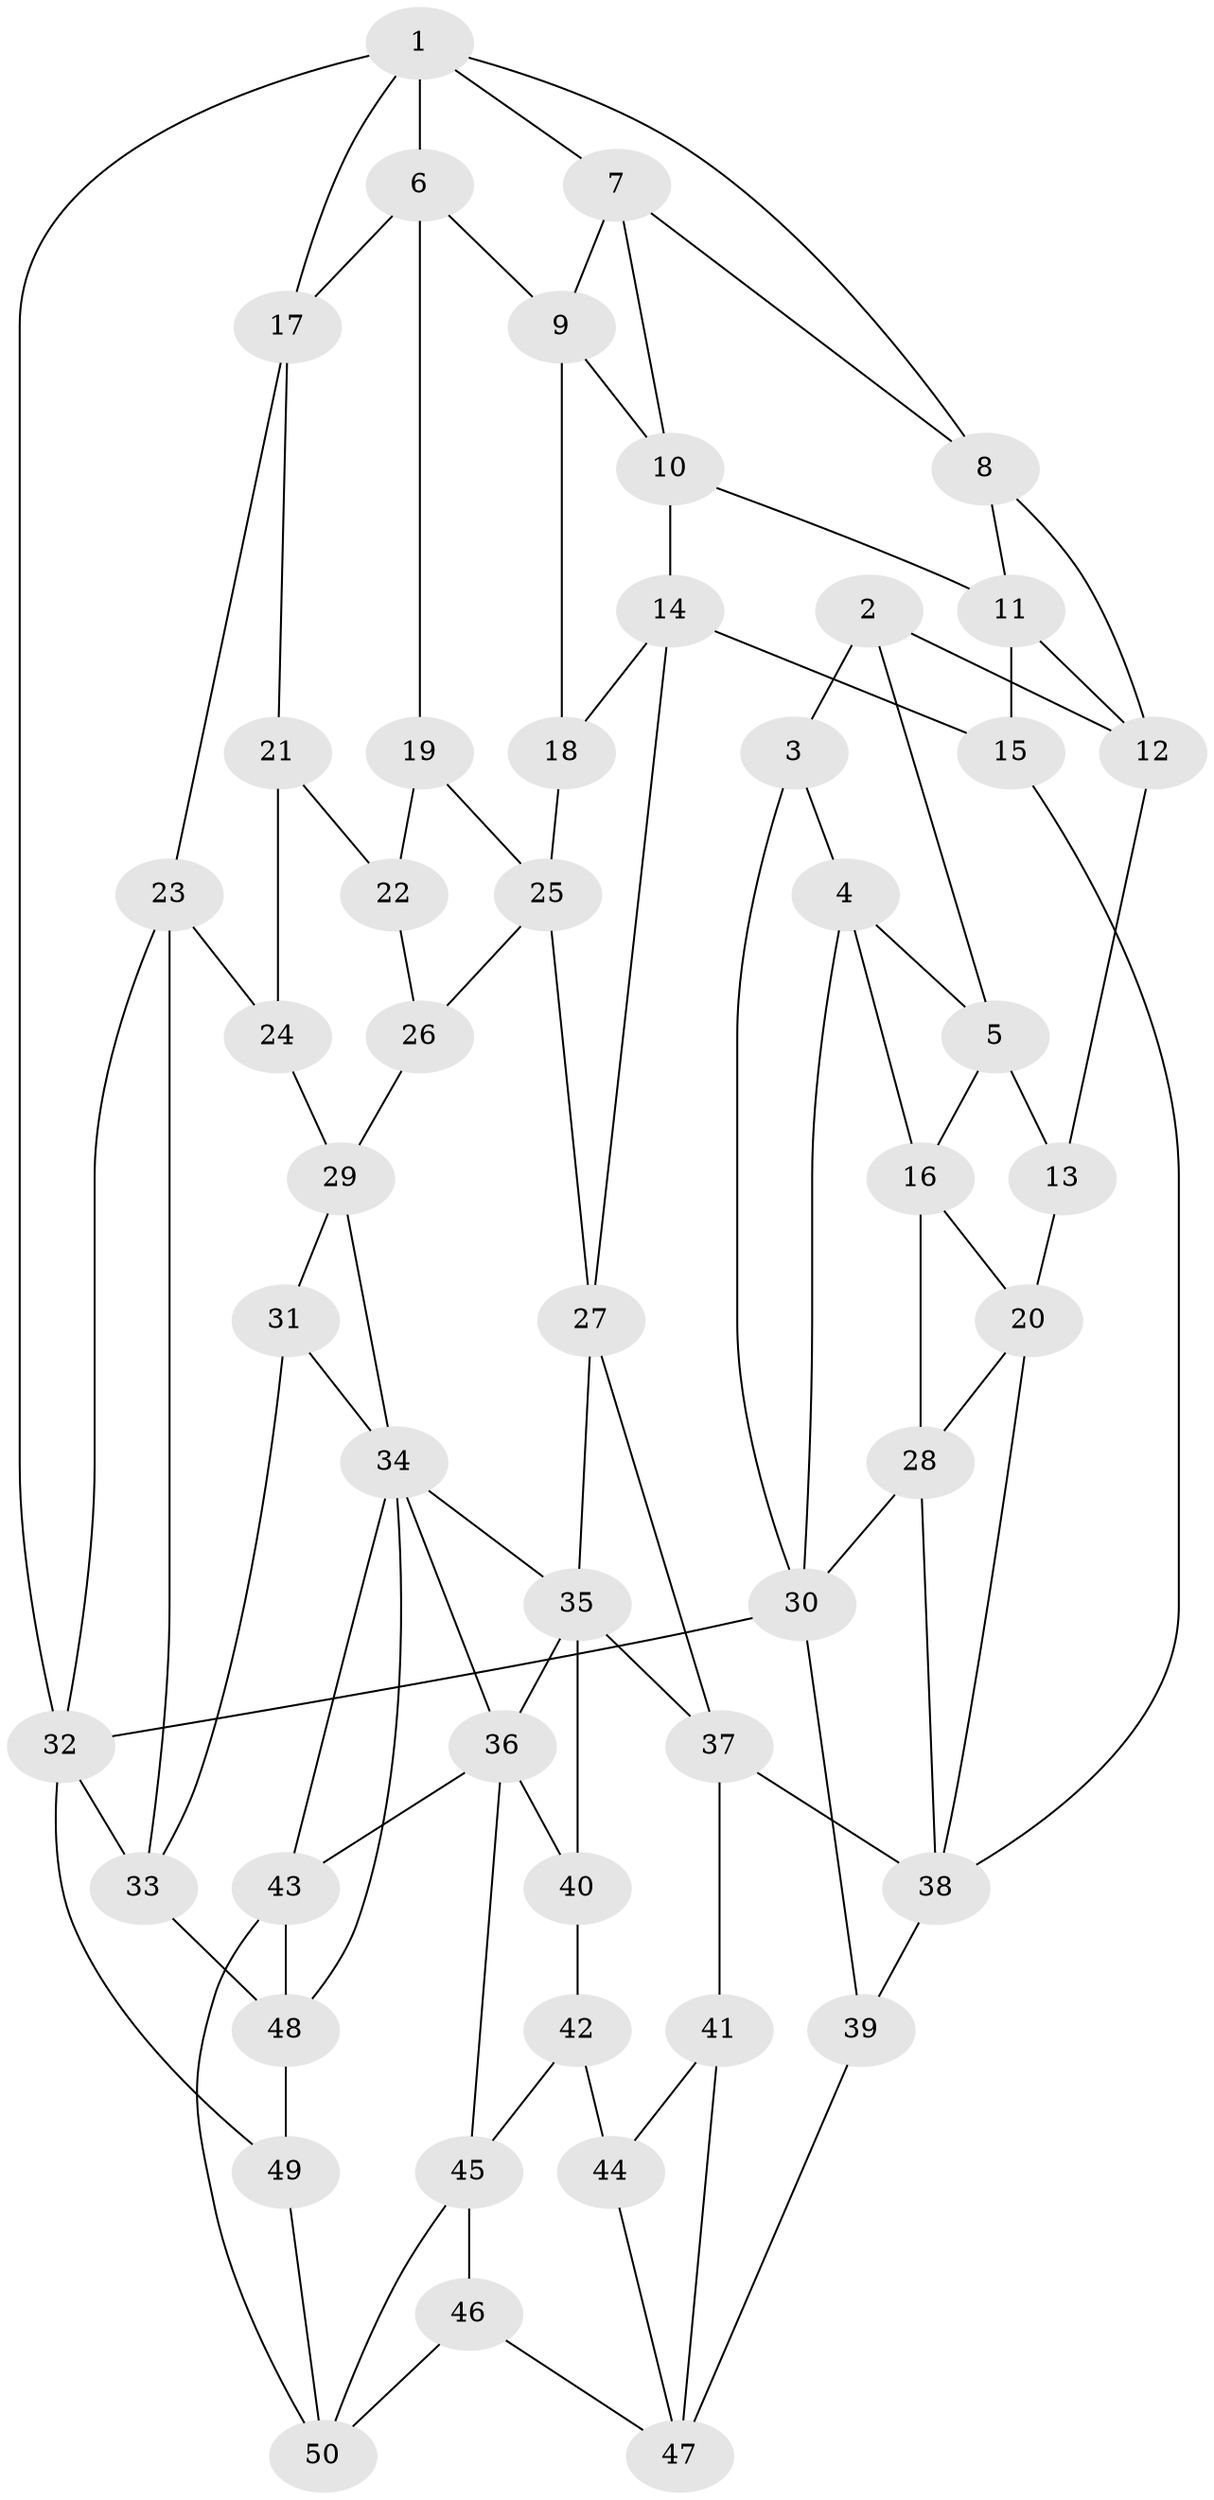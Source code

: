 // original degree distribution, {3: 0.02, 4: 0.22, 6: 0.2, 5: 0.56}
// Generated by graph-tools (version 1.1) at 2025/27/03/09/25 03:27:06]
// undirected, 50 vertices, 95 edges
graph export_dot {
graph [start="1"]
  node [color=gray90,style=filled];
  1;
  2;
  3;
  4;
  5;
  6;
  7;
  8;
  9;
  10;
  11;
  12;
  13;
  14;
  15;
  16;
  17;
  18;
  19;
  20;
  21;
  22;
  23;
  24;
  25;
  26;
  27;
  28;
  29;
  30;
  31;
  32;
  33;
  34;
  35;
  36;
  37;
  38;
  39;
  40;
  41;
  42;
  43;
  44;
  45;
  46;
  47;
  48;
  49;
  50;
  1 -- 6 [weight=1.0];
  1 -- 7 [weight=1.0];
  1 -- 8 [weight=1.0];
  1 -- 17 [weight=1.0];
  1 -- 32 [weight=1.0];
  2 -- 3 [weight=1.0];
  2 -- 5 [weight=1.0];
  2 -- 12 [weight=1.0];
  3 -- 4 [weight=1.0];
  3 -- 30 [weight=1.0];
  4 -- 5 [weight=1.0];
  4 -- 16 [weight=1.0];
  4 -- 30 [weight=1.0];
  5 -- 13 [weight=1.0];
  5 -- 16 [weight=1.0];
  6 -- 9 [weight=1.0];
  6 -- 17 [weight=1.0];
  6 -- 19 [weight=1.0];
  7 -- 8 [weight=1.0];
  7 -- 9 [weight=1.0];
  7 -- 10 [weight=1.0];
  8 -- 11 [weight=1.0];
  8 -- 12 [weight=1.0];
  9 -- 10 [weight=1.0];
  9 -- 18 [weight=1.0];
  10 -- 11 [weight=1.0];
  10 -- 14 [weight=1.0];
  11 -- 12 [weight=1.0];
  11 -- 15 [weight=1.0];
  12 -- 13 [weight=1.0];
  13 -- 20 [weight=1.0];
  14 -- 15 [weight=1.0];
  14 -- 18 [weight=1.0];
  14 -- 27 [weight=1.0];
  15 -- 38 [weight=1.0];
  16 -- 20 [weight=1.0];
  16 -- 28 [weight=1.0];
  17 -- 21 [weight=1.0];
  17 -- 23 [weight=1.0];
  18 -- 25 [weight=1.0];
  19 -- 22 [weight=1.0];
  19 -- 25 [weight=1.0];
  20 -- 28 [weight=1.0];
  20 -- 38 [weight=1.0];
  21 -- 22 [weight=2.0];
  21 -- 24 [weight=1.0];
  22 -- 26 [weight=1.0];
  23 -- 24 [weight=1.0];
  23 -- 32 [weight=1.0];
  23 -- 33 [weight=1.0];
  24 -- 29 [weight=1.0];
  25 -- 26 [weight=1.0];
  25 -- 27 [weight=1.0];
  26 -- 29 [weight=1.0];
  27 -- 35 [weight=1.0];
  27 -- 37 [weight=1.0];
  28 -- 30 [weight=1.0];
  28 -- 38 [weight=1.0];
  29 -- 31 [weight=1.0];
  29 -- 34 [weight=1.0];
  30 -- 32 [weight=2.0];
  30 -- 39 [weight=1.0];
  31 -- 33 [weight=1.0];
  31 -- 34 [weight=1.0];
  32 -- 33 [weight=1.0];
  32 -- 49 [weight=1.0];
  33 -- 48 [weight=1.0];
  34 -- 35 [weight=1.0];
  34 -- 36 [weight=1.0];
  34 -- 43 [weight=1.0];
  34 -- 48 [weight=1.0];
  35 -- 36 [weight=2.0];
  35 -- 37 [weight=1.0];
  35 -- 40 [weight=1.0];
  36 -- 40 [weight=1.0];
  36 -- 43 [weight=1.0];
  36 -- 45 [weight=1.0];
  37 -- 38 [weight=2.0];
  37 -- 41 [weight=2.0];
  38 -- 39 [weight=1.0];
  39 -- 47 [weight=1.0];
  40 -- 42 [weight=1.0];
  41 -- 44 [weight=1.0];
  41 -- 47 [weight=1.0];
  42 -- 44 [weight=2.0];
  42 -- 45 [weight=1.0];
  43 -- 48 [weight=1.0];
  43 -- 50 [weight=1.0];
  44 -- 47 [weight=1.0];
  45 -- 46 [weight=1.0];
  45 -- 50 [weight=1.0];
  46 -- 47 [weight=1.0];
  46 -- 50 [weight=1.0];
  48 -- 49 [weight=1.0];
  49 -- 50 [weight=1.0];
}
